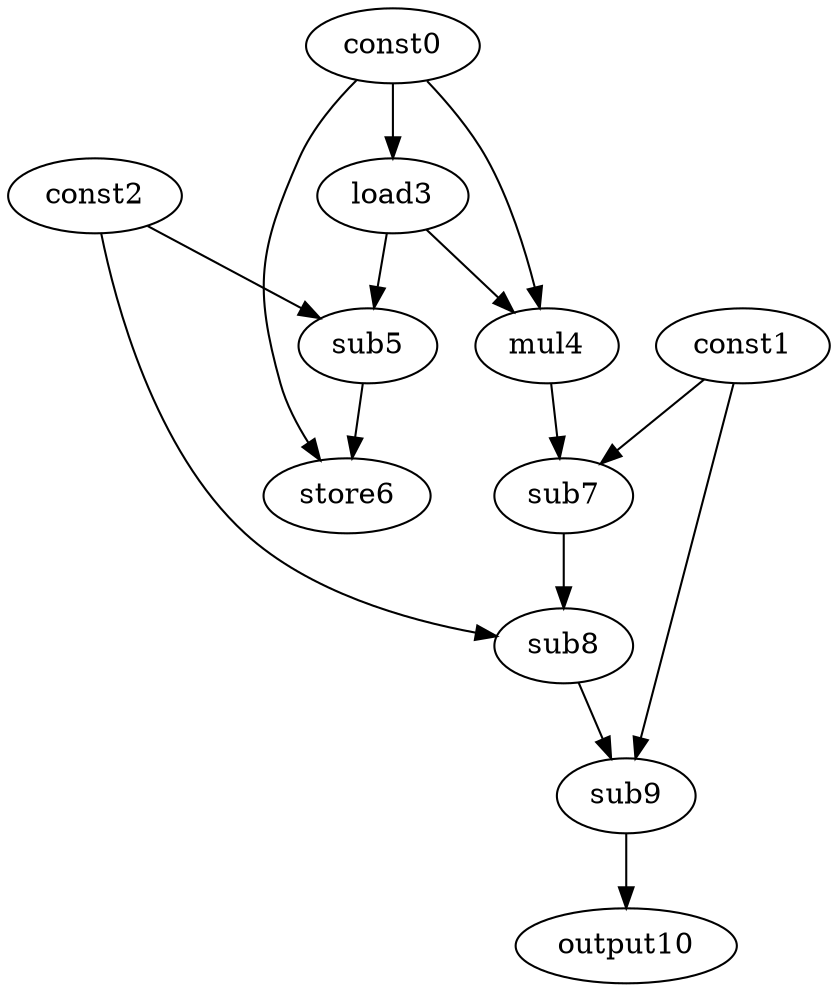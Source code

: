 digraph G { 
const0[opcode=const]; 
const1[opcode=const]; 
const2[opcode=const]; 
load3[opcode=load]; 
mul4[opcode=mul]; 
sub5[opcode=sub]; 
store6[opcode=store]; 
sub7[opcode=sub]; 
sub8[opcode=sub]; 
sub9[opcode=sub]; 
output10[opcode=output]; 
const0->load3[operand=0];
const0->mul4[operand=0];
load3->mul4[operand=1];
const2->sub5[operand=0];
load3->sub5[operand=1];
const0->store6[operand=0];
sub5->store6[operand=1];
const1->sub7[operand=0];
mul4->sub7[operand=1];
const2->sub8[operand=0];
sub7->sub8[operand=1];
sub8->sub9[operand=0];
const1->sub9[operand=1];
sub9->output10[operand=0];
}
